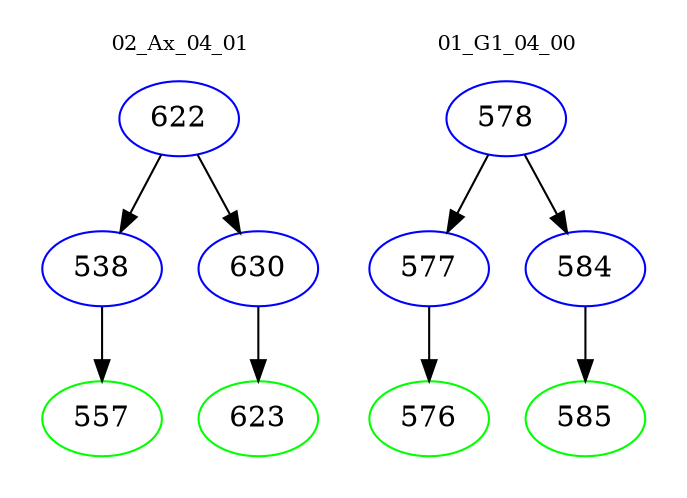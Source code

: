 digraph{
subgraph cluster_0 {
color = white
label = "02_Ax_04_01";
fontsize=10;
T0_622 [label="622", color="blue"]
T0_622 -> T0_538 [color="black"]
T0_538 [label="538", color="blue"]
T0_538 -> T0_557 [color="black"]
T0_557 [label="557", color="green"]
T0_622 -> T0_630 [color="black"]
T0_630 [label="630", color="blue"]
T0_630 -> T0_623 [color="black"]
T0_623 [label="623", color="green"]
}
subgraph cluster_1 {
color = white
label = "01_G1_04_00";
fontsize=10;
T1_578 [label="578", color="blue"]
T1_578 -> T1_577 [color="black"]
T1_577 [label="577", color="blue"]
T1_577 -> T1_576 [color="black"]
T1_576 [label="576", color="green"]
T1_578 -> T1_584 [color="black"]
T1_584 [label="584", color="blue"]
T1_584 -> T1_585 [color="black"]
T1_585 [label="585", color="green"]
}
}

